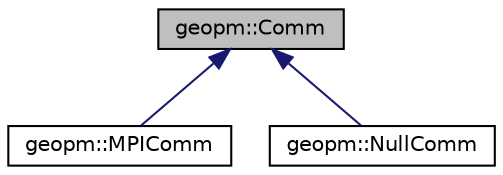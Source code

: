 digraph "geopm::Comm"
{
 // LATEX_PDF_SIZE
  edge [fontname="Helvetica",fontsize="10",labelfontname="Helvetica",labelfontsize="10"];
  node [fontname="Helvetica",fontsize="10",shape=record];
  Node1 [label="geopm::Comm",height=0.2,width=0.4,color="black", fillcolor="grey75", style="filled", fontcolor="black",tooltip="Abstract base class for interprocess communication in geopm."];
  Node1 -> Node2 [dir="back",color="midnightblue",fontsize="10",style="solid",fontname="Helvetica"];
  Node2 [label="geopm::MPIComm",height=0.2,width=0.4,color="black", fillcolor="white", style="filled",URL="$classgeopm_1_1_m_p_i_comm.html",tooltip="Implementation of the Comm interface using MPI as the underlying communication mechanism."];
  Node1 -> Node3 [dir="back",color="midnightblue",fontsize="10",style="solid",fontname="Helvetica"];
  Node3 [label="geopm::NullComm",height=0.2,width=0.4,color="black", fillcolor="white", style="filled",URL="$classgeopm_1_1_null_comm.html",tooltip=" "];
}
